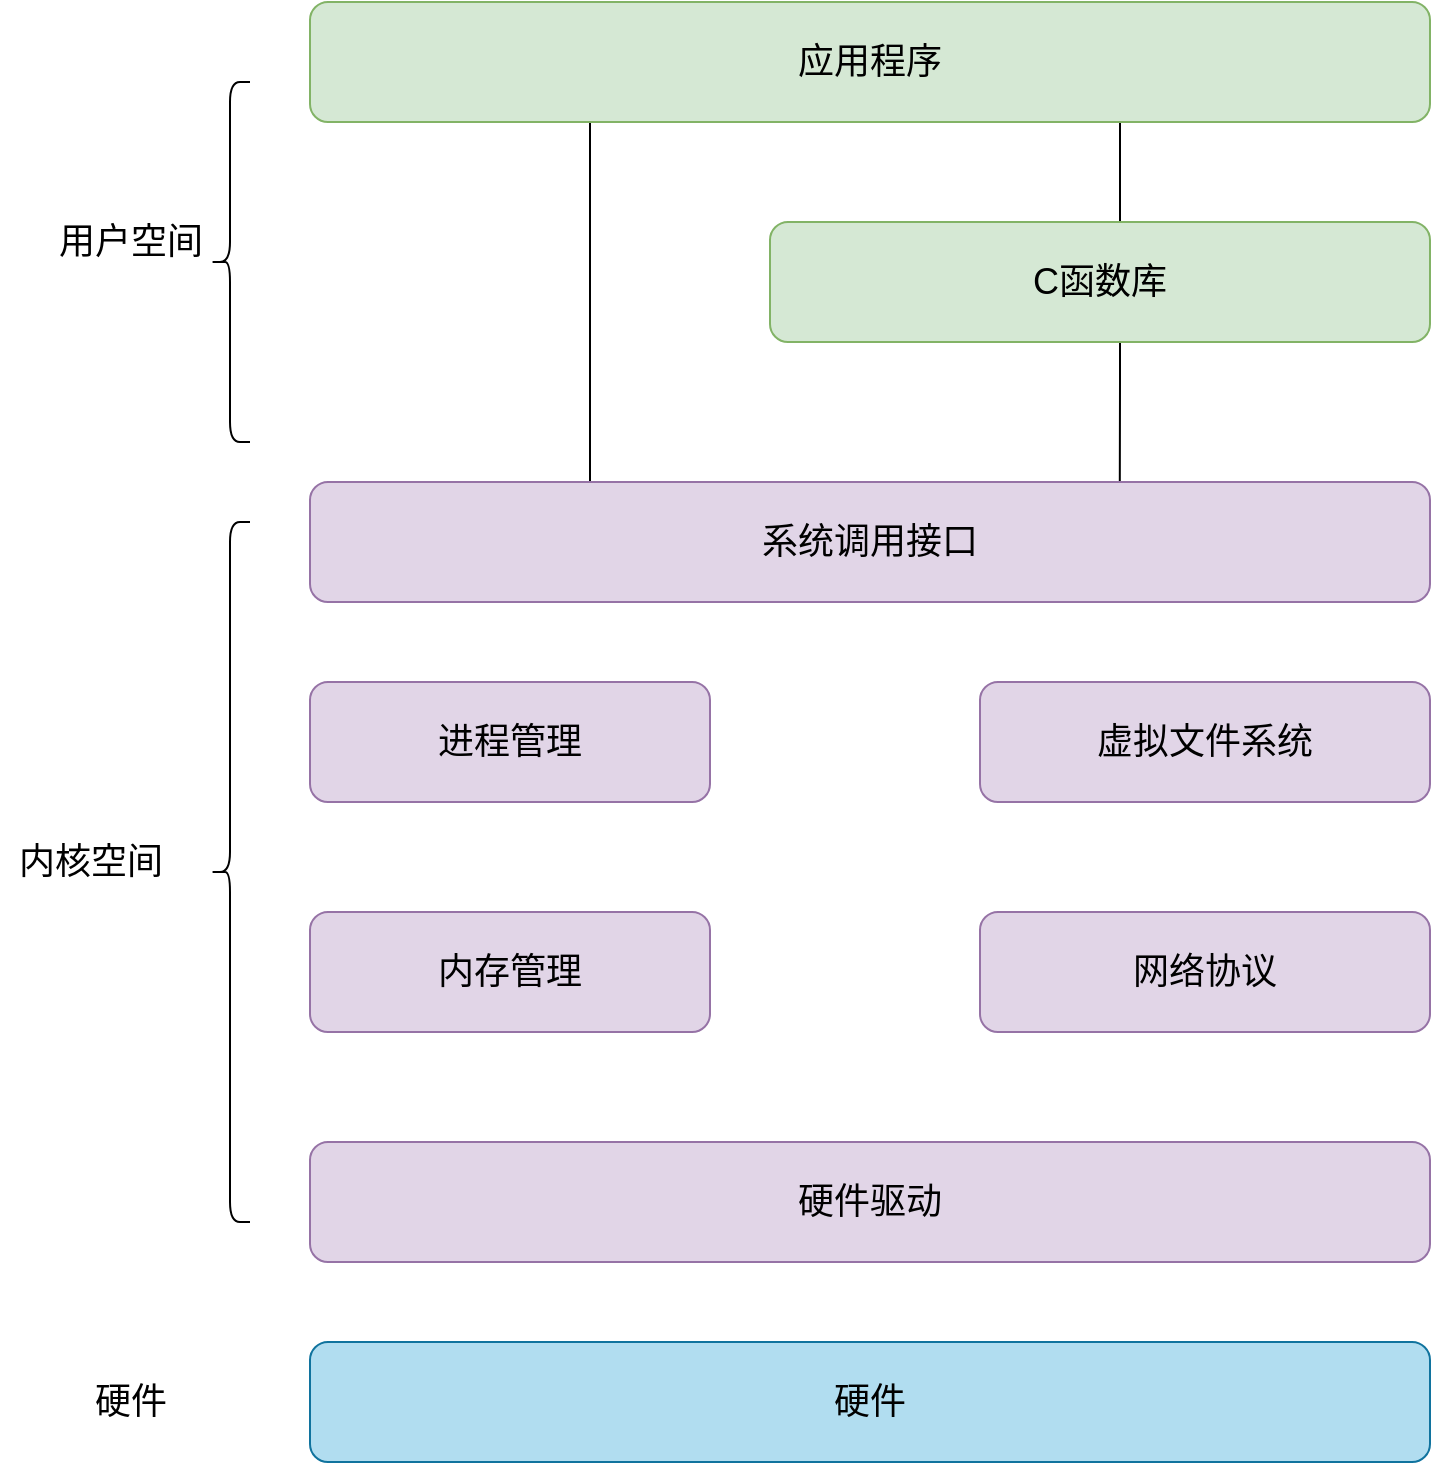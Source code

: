 <mxfile version="14.4.3" type="device"><diagram id="0R-VmcYOnht4jWbSvGne" name="第 1 页"><mxGraphModel dx="1673" dy="967" grid="1" gridSize="10" guides="1" tooltips="1" connect="1" arrows="1" fold="1" page="1" pageScale="1" pageWidth="827" pageHeight="1169" math="0" shadow="0"><root><mxCell id="0"/><mxCell id="1" parent="0"/><mxCell id="GVi5vj6hFOku7NYF6TL5-19" style="edgeStyle=orthogonalEdgeStyle;rounded=0;orthogonalLoop=1;jettySize=auto;html=1;entryX=0.121;entryY=0.167;entryDx=0;entryDy=0;entryPerimeter=0;" edge="1" parent="1" source="GVi5vj6hFOku7NYF6TL5-1" target="GVi5vj6hFOku7NYF6TL5-2"><mxGeometry relative="1" as="geometry"><Array as="points"><mxPoint x="566" y="220"/></Array></mxGeometry></mxCell><mxCell id="GVi5vj6hFOku7NYF6TL5-20" style="edgeStyle=orthogonalEdgeStyle;rounded=0;orthogonalLoop=1;jettySize=auto;html=1;exitX=0.25;exitY=1;exitDx=0;exitDy=0;entryX=0.25;entryY=0;entryDx=0;entryDy=0;endArrow=none;endFill=0;" edge="1" parent="1" source="GVi5vj6hFOku7NYF6TL5-1" target="GVi5vj6hFOku7NYF6TL5-3"><mxGeometry relative="1" as="geometry"/></mxCell><mxCell id="GVi5vj6hFOku7NYF6TL5-1" value="&lt;font style=&quot;font-size: 18px&quot;&gt;应用程序&lt;/font&gt;" style="rounded=1;whiteSpace=wrap;html=1;fillColor=#d5e8d4;strokeColor=#82b366;" vertex="1" parent="1"><mxGeometry x="161" y="100" width="560" height="60" as="geometry"/></mxCell><mxCell id="GVi5vj6hFOku7NYF6TL5-18" style="edgeStyle=orthogonalEdgeStyle;rounded=0;orthogonalLoop=1;jettySize=auto;html=1;entryX=0.723;entryY=0.167;entryDx=0;entryDy=0;entryPerimeter=0;" edge="1" parent="1" source="GVi5vj6hFOku7NYF6TL5-2" target="GVi5vj6hFOku7NYF6TL5-3"><mxGeometry relative="1" as="geometry"><Array as="points"><mxPoint x="566" y="290"/><mxPoint x="566" y="290"/></Array></mxGeometry></mxCell><mxCell id="GVi5vj6hFOku7NYF6TL5-2" value="&lt;font style=&quot;font-size: 18px&quot;&gt;C函数库&lt;/font&gt;" style="rounded=1;whiteSpace=wrap;html=1;fillColor=#d5e8d4;strokeColor=#82b366;" vertex="1" parent="1"><mxGeometry x="391" y="210" width="330" height="60" as="geometry"/></mxCell><mxCell id="GVi5vj6hFOku7NYF6TL5-3" value="&lt;font style=&quot;font-size: 18px&quot;&gt;系统调用接口&lt;/font&gt;" style="rounded=1;whiteSpace=wrap;html=1;fillColor=#e1d5e7;strokeColor=#9673a6;" vertex="1" parent="1"><mxGeometry x="161" y="340" width="560" height="60" as="geometry"/></mxCell><mxCell id="GVi5vj6hFOku7NYF6TL5-4" value="&lt;font style=&quot;font-size: 18px&quot;&gt;进程管理&lt;/font&gt;" style="rounded=1;whiteSpace=wrap;html=1;fillColor=#e1d5e7;strokeColor=#9673a6;" vertex="1" parent="1"><mxGeometry x="161" y="440" width="200" height="60" as="geometry"/></mxCell><mxCell id="GVi5vj6hFOku7NYF6TL5-5" value="&lt;font style=&quot;font-size: 18px&quot;&gt;虚拟文件系统&lt;/font&gt;" style="rounded=1;whiteSpace=wrap;html=1;fillColor=#e1d5e7;strokeColor=#9673a6;" vertex="1" parent="1"><mxGeometry x="496" y="440" width="225" height="60" as="geometry"/></mxCell><mxCell id="GVi5vj6hFOku7NYF6TL5-7" value="&lt;font style=&quot;font-size: 18px&quot;&gt;内存管理&lt;/font&gt;" style="rounded=1;whiteSpace=wrap;html=1;fillColor=#e1d5e7;strokeColor=#9673a6;" vertex="1" parent="1"><mxGeometry x="161" y="555" width="200" height="60" as="geometry"/></mxCell><mxCell id="GVi5vj6hFOku7NYF6TL5-8" value="&lt;font style=&quot;font-size: 18px&quot;&gt;网络协议&lt;/font&gt;" style="rounded=1;whiteSpace=wrap;html=1;fillColor=#e1d5e7;strokeColor=#9673a6;" vertex="1" parent="1"><mxGeometry x="496" y="555" width="225" height="60" as="geometry"/></mxCell><mxCell id="GVi5vj6hFOku7NYF6TL5-9" value="&lt;font style=&quot;font-size: 18px&quot;&gt;硬件驱动&lt;/font&gt;" style="rounded=1;whiteSpace=wrap;html=1;fillColor=#e1d5e7;strokeColor=#9673a6;" vertex="1" parent="1"><mxGeometry x="161" y="670" width="560" height="60" as="geometry"/></mxCell><mxCell id="GVi5vj6hFOku7NYF6TL5-10" value="&lt;font style=&quot;font-size: 18px&quot;&gt;硬件&lt;/font&gt;" style="rounded=1;whiteSpace=wrap;html=1;fillColor=#b1ddf0;strokeColor=#10739e;" vertex="1" parent="1"><mxGeometry x="161" y="770" width="560" height="60" as="geometry"/></mxCell><mxCell id="GVi5vj6hFOku7NYF6TL5-12" value="" style="shape=curlyBracket;whiteSpace=wrap;html=1;rounded=1;strokeColor=#000000;gradientColor=#ffffff;" vertex="1" parent="1"><mxGeometry x="111" y="140" width="20" height="180" as="geometry"/></mxCell><mxCell id="GVi5vj6hFOku7NYF6TL5-13" value="&lt;font style=&quot;font-size: 18px&quot;&gt;用户空间&lt;/font&gt;" style="text;html=1;align=center;verticalAlign=middle;resizable=0;points=[];autosize=1;" vertex="1" parent="1"><mxGeometry x="26" y="210" width="90" height="20" as="geometry"/></mxCell><mxCell id="GVi5vj6hFOku7NYF6TL5-14" value="&lt;font style=&quot;font-size: 18px&quot;&gt;硬件&lt;/font&gt;" style="text;html=1;align=center;verticalAlign=middle;resizable=0;points=[];autosize=1;" vertex="1" parent="1"><mxGeometry x="46" y="790" width="50" height="20" as="geometry"/></mxCell><mxCell id="GVi5vj6hFOku7NYF6TL5-15" value="" style="shape=curlyBracket;whiteSpace=wrap;html=1;rounded=1;strokeColor=#000000;gradientColor=#ffffff;" vertex="1" parent="1"><mxGeometry x="111" y="360" width="20" height="350" as="geometry"/></mxCell><mxCell id="GVi5vj6hFOku7NYF6TL5-16" value="&lt;font style=&quot;font-size: 18px&quot;&gt;内核空间&lt;/font&gt;" style="text;html=1;align=center;verticalAlign=middle;resizable=0;points=[];autosize=1;" vertex="1" parent="1"><mxGeometry x="6" y="520" width="90" height="20" as="geometry"/></mxCell></root></mxGraphModel></diagram></mxfile>